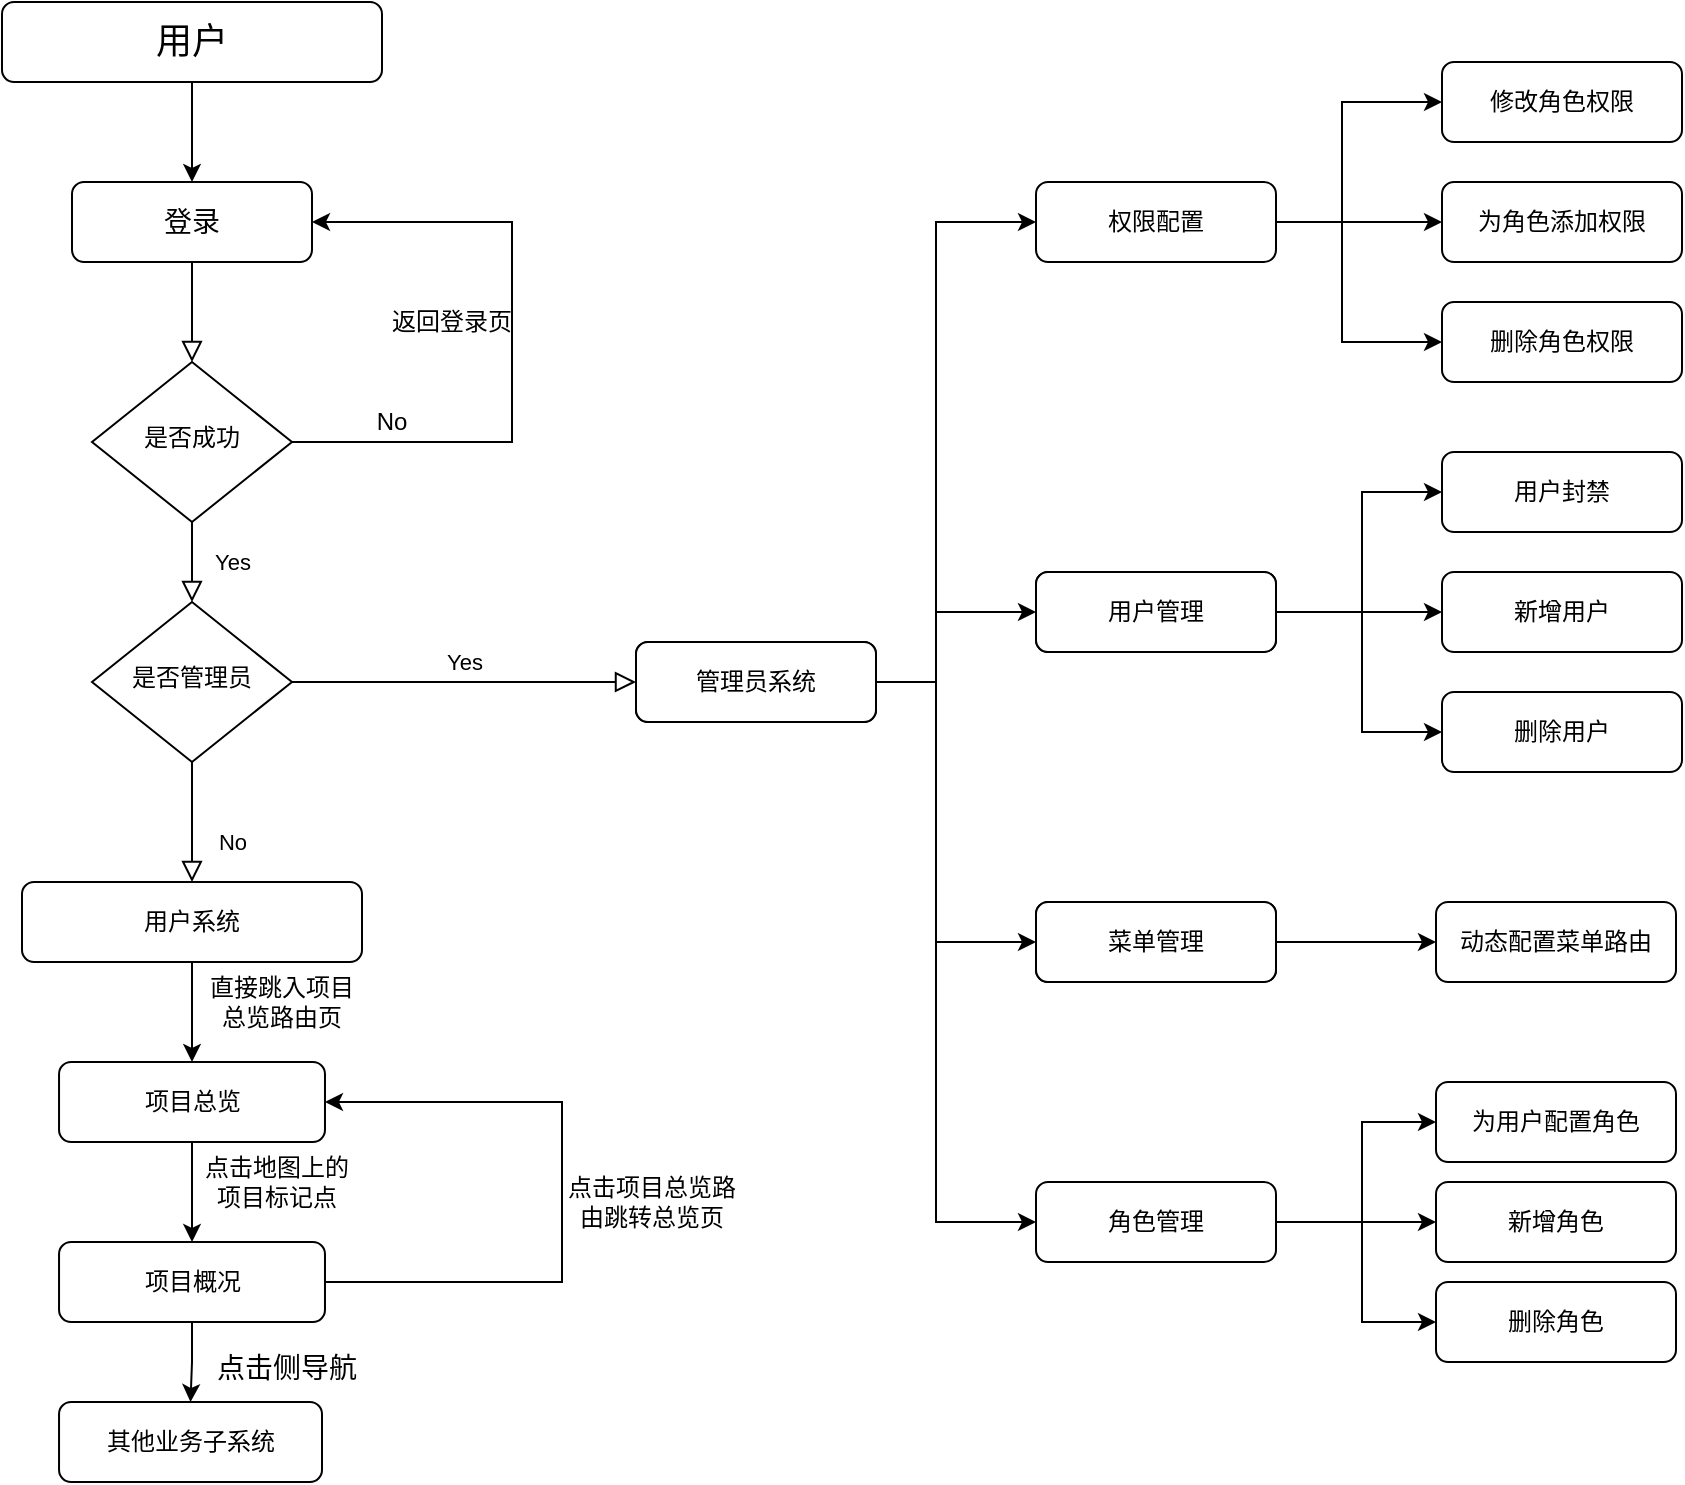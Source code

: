<mxfile version="14.2.9" type="github">
  <diagram id="C5RBs43oDa-KdzZeNtuy" name="Page-1">
    <mxGraphModel dx="1422" dy="762" grid="1" gridSize="10" guides="1" tooltips="1" connect="1" arrows="1" fold="1" page="1" pageScale="1" pageWidth="1654" pageHeight="2336" background="#FFFFFF" math="0" shadow="0">
      <root>
        <mxCell id="WIyWlLk6GJQsqaUBKTNV-0" />
        <mxCell id="WIyWlLk6GJQsqaUBKTNV-1" parent="WIyWlLk6GJQsqaUBKTNV-0" />
        <mxCell id="WIyWlLk6GJQsqaUBKTNV-2" value="" style="rounded=0;html=1;jettySize=auto;orthogonalLoop=1;fontSize=11;endArrow=block;endFill=0;endSize=8;strokeWidth=1;shadow=0;labelBackgroundColor=none;edgeStyle=orthogonalEdgeStyle;" parent="WIyWlLk6GJQsqaUBKTNV-1" source="WIyWlLk6GJQsqaUBKTNV-3" target="WIyWlLk6GJQsqaUBKTNV-6" edge="1">
          <mxGeometry relative="1" as="geometry" />
        </mxCell>
        <mxCell id="WIyWlLk6GJQsqaUBKTNV-3" value="&lt;font style=&quot;font-size: 14px&quot;&gt;登录&lt;/font&gt;" style="rounded=1;whiteSpace=wrap;html=1;fontSize=12;glass=0;strokeWidth=1;shadow=0;" parent="WIyWlLk6GJQsqaUBKTNV-1" vertex="1">
          <mxGeometry x="225" y="120" width="120" height="40" as="geometry" />
        </mxCell>
        <mxCell id="WIyWlLk6GJQsqaUBKTNV-4" value="Yes" style="rounded=0;html=1;jettySize=auto;orthogonalLoop=1;fontSize=11;endArrow=block;endFill=0;endSize=8;strokeWidth=1;shadow=0;labelBackgroundColor=none;edgeStyle=orthogonalEdgeStyle;" parent="WIyWlLk6GJQsqaUBKTNV-1" source="WIyWlLk6GJQsqaUBKTNV-6" target="WIyWlLk6GJQsqaUBKTNV-10" edge="1">
          <mxGeometry y="20" relative="1" as="geometry">
            <mxPoint as="offset" />
          </mxGeometry>
        </mxCell>
        <mxCell id="WIyWlLk6GJQsqaUBKTNV-6" value="是否成功" style="rhombus;whiteSpace=wrap;html=1;shadow=0;fontFamily=Helvetica;fontSize=12;align=center;strokeWidth=1;spacing=6;spacingTop=-4;" parent="WIyWlLk6GJQsqaUBKTNV-1" vertex="1">
          <mxGeometry x="235" y="210" width="100" height="80" as="geometry" />
        </mxCell>
        <mxCell id="fpGE6FCmWR1sTY0XqfGk-2" style="edgeStyle=orthogonalEdgeStyle;rounded=0;orthogonalLoop=1;jettySize=auto;html=1;entryX=1;entryY=0.5;entryDx=0;entryDy=0;exitX=1;exitY=0.5;exitDx=0;exitDy=0;" parent="WIyWlLk6GJQsqaUBKTNV-1" source="WIyWlLk6GJQsqaUBKTNV-6" target="WIyWlLk6GJQsqaUBKTNV-3" edge="1">
          <mxGeometry relative="1" as="geometry">
            <mxPoint x="285" y="180" as="targetPoint" />
            <mxPoint x="380" y="250" as="sourcePoint" />
            <Array as="points">
              <mxPoint x="445" y="250" />
              <mxPoint x="445" y="140" />
            </Array>
          </mxGeometry>
        </mxCell>
        <mxCell id="WIyWlLk6GJQsqaUBKTNV-8" value="No" style="rounded=0;html=1;jettySize=auto;orthogonalLoop=1;fontSize=11;endArrow=block;endFill=0;endSize=8;strokeWidth=1;shadow=0;labelBackgroundColor=none;edgeStyle=orthogonalEdgeStyle;" parent="WIyWlLk6GJQsqaUBKTNV-1" source="WIyWlLk6GJQsqaUBKTNV-10" target="WIyWlLk6GJQsqaUBKTNV-11" edge="1">
          <mxGeometry x="0.333" y="20" relative="1" as="geometry">
            <mxPoint as="offset" />
          </mxGeometry>
        </mxCell>
        <mxCell id="WIyWlLk6GJQsqaUBKTNV-9" value="Yes" style="edgeStyle=orthogonalEdgeStyle;rounded=0;html=1;jettySize=auto;orthogonalLoop=1;fontSize=11;endArrow=block;endFill=0;endSize=8;strokeWidth=1;shadow=0;labelBackgroundColor=none;" parent="WIyWlLk6GJQsqaUBKTNV-1" source="WIyWlLk6GJQsqaUBKTNV-10" target="WIyWlLk6GJQsqaUBKTNV-12" edge="1">
          <mxGeometry y="10" relative="1" as="geometry">
            <mxPoint as="offset" />
            <Array as="points">
              <mxPoint x="610" y="370" />
              <mxPoint x="610" y="370" />
            </Array>
          </mxGeometry>
        </mxCell>
        <mxCell id="WIyWlLk6GJQsqaUBKTNV-10" value="是否管理员" style="rhombus;whiteSpace=wrap;html=1;shadow=0;fontFamily=Helvetica;fontSize=12;align=center;strokeWidth=1;spacing=6;spacingTop=-4;" parent="WIyWlLk6GJQsqaUBKTNV-1" vertex="1">
          <mxGeometry x="235" y="330" width="100" height="80" as="geometry" />
        </mxCell>
        <mxCell id="fpGE6FCmWR1sTY0XqfGk-8" value="" style="edgeStyle=orthogonalEdgeStyle;rounded=0;orthogonalLoop=1;jettySize=auto;html=1;" parent="WIyWlLk6GJQsqaUBKTNV-1" source="WIyWlLk6GJQsqaUBKTNV-11" target="fpGE6FCmWR1sTY0XqfGk-7" edge="1">
          <mxGeometry relative="1" as="geometry" />
        </mxCell>
        <mxCell id="WIyWlLk6GJQsqaUBKTNV-11" value="用户系统" style="rounded=1;whiteSpace=wrap;html=1;fontSize=12;glass=0;strokeWidth=1;shadow=0;" parent="WIyWlLk6GJQsqaUBKTNV-1" vertex="1">
          <mxGeometry x="200" y="470" width="170" height="40" as="geometry" />
        </mxCell>
        <mxCell id="WIyWlLk6GJQsqaUBKTNV-12" value="管理员系统" style="rounded=1;whiteSpace=wrap;html=1;fontSize=12;glass=0;strokeWidth=1;shadow=0;" parent="WIyWlLk6GJQsqaUBKTNV-1" vertex="1">
          <mxGeometry x="507" y="350" width="120" height="40" as="geometry" />
        </mxCell>
        <mxCell id="fpGE6FCmWR1sTY0XqfGk-1" value="" style="edgeStyle=orthogonalEdgeStyle;rounded=0;orthogonalLoop=1;jettySize=auto;html=1;" parent="WIyWlLk6GJQsqaUBKTNV-1" source="fpGE6FCmWR1sTY0XqfGk-0" target="WIyWlLk6GJQsqaUBKTNV-3" edge="1">
          <mxGeometry relative="1" as="geometry" />
        </mxCell>
        <mxCell id="fpGE6FCmWR1sTY0XqfGk-0" value="&lt;font style=&quot;font-size: 18px&quot;&gt;用户&lt;/font&gt;" style="rounded=1;whiteSpace=wrap;html=1;" parent="WIyWlLk6GJQsqaUBKTNV-1" vertex="1">
          <mxGeometry x="190" y="30" width="190" height="40" as="geometry" />
        </mxCell>
        <mxCell id="fpGE6FCmWR1sTY0XqfGk-56" value="" style="edgeStyle=orthogonalEdgeStyle;rounded=0;orthogonalLoop=1;jettySize=auto;html=1;entryX=0.5;entryY=0;entryDx=0;entryDy=0;" parent="WIyWlLk6GJQsqaUBKTNV-1" source="fpGE6FCmWR1sTY0XqfGk-7" target="fpGE6FCmWR1sTY0XqfGk-15" edge="1">
          <mxGeometry relative="1" as="geometry">
            <mxPoint x="560" y="748" as="targetPoint" />
            <Array as="points" />
          </mxGeometry>
        </mxCell>
        <mxCell id="fpGE6FCmWR1sTY0XqfGk-7" value="项目总览" style="rounded=1;whiteSpace=wrap;html=1;fontSize=12;glass=0;strokeWidth=1;shadow=0;" parent="WIyWlLk6GJQsqaUBKTNV-1" vertex="1">
          <mxGeometry x="218.52" y="560" width="132.97" height="40" as="geometry" />
        </mxCell>
        <mxCell id="fpGE6FCmWR1sTY0XqfGk-103" value="" style="edgeStyle=orthogonalEdgeStyle;rounded=0;orthogonalLoop=1;jettySize=auto;html=1;entryX=1;entryY=0.5;entryDx=0;entryDy=0;" parent="WIyWlLk6GJQsqaUBKTNV-1" source="fpGE6FCmWR1sTY0XqfGk-15" target="fpGE6FCmWR1sTY0XqfGk-7" edge="1">
          <mxGeometry relative="1" as="geometry">
            <mxPoint x="431.49" y="670" as="targetPoint" />
            <Array as="points">
              <mxPoint x="470" y="670" />
              <mxPoint x="470" y="580" />
            </Array>
          </mxGeometry>
        </mxCell>
        <mxCell id="s0lGPRJCDoMs6IdddIpA-2" value="" style="edgeStyle=orthogonalEdgeStyle;rounded=0;orthogonalLoop=1;jettySize=auto;html=1;fontSize=21;" edge="1" parent="WIyWlLk6GJQsqaUBKTNV-1" source="fpGE6FCmWR1sTY0XqfGk-15" target="s0lGPRJCDoMs6IdddIpA-1">
          <mxGeometry relative="1" as="geometry" />
        </mxCell>
        <mxCell id="fpGE6FCmWR1sTY0XqfGk-15" value="项目概况" style="rounded=1;whiteSpace=wrap;html=1;fontSize=12;glass=0;strokeWidth=1;shadow=0;" parent="WIyWlLk6GJQsqaUBKTNV-1" vertex="1">
          <mxGeometry x="218.52" y="650" width="132.97" height="40" as="geometry" />
        </mxCell>
        <mxCell id="fpGE6FCmWR1sTY0XqfGk-17" value="点击地图上的项目标记点" style="text;html=1;strokeColor=none;fillColor=none;align=center;verticalAlign=middle;whiteSpace=wrap;rounded=0;" parent="WIyWlLk6GJQsqaUBKTNV-1" vertex="1">
          <mxGeometry x="290" y="610" width="75" height="20" as="geometry" />
        </mxCell>
        <mxCell id="fpGE6FCmWR1sTY0XqfGk-37" value="用户管理" style="rounded=1;whiteSpace=wrap;html=1;fontSize=12;glass=0;strokeWidth=1;shadow=0;" parent="WIyWlLk6GJQsqaUBKTNV-1" vertex="1">
          <mxGeometry x="707" y="315" width="120" height="40" as="geometry" />
        </mxCell>
        <mxCell id="fpGE6FCmWR1sTY0XqfGk-90" value="" style="edgeStyle=orthogonalEdgeStyle;rounded=0;orthogonalLoop=1;jettySize=auto;html=1;" parent="WIyWlLk6GJQsqaUBKTNV-1" source="fpGE6FCmWR1sTY0XqfGk-42" target="fpGE6FCmWR1sTY0XqfGk-89" edge="1">
          <mxGeometry relative="1" as="geometry" />
        </mxCell>
        <mxCell id="fpGE6FCmWR1sTY0XqfGk-92" value="" style="edgeStyle=orthogonalEdgeStyle;rounded=0;orthogonalLoop=1;jettySize=auto;html=1;" parent="WIyWlLk6GJQsqaUBKTNV-1" source="fpGE6FCmWR1sTY0XqfGk-42" target="fpGE6FCmWR1sTY0XqfGk-91" edge="1">
          <mxGeometry relative="1" as="geometry">
            <Array as="points">
              <mxPoint x="860" y="140" />
              <mxPoint x="860" y="80" />
            </Array>
          </mxGeometry>
        </mxCell>
        <mxCell id="fpGE6FCmWR1sTY0XqfGk-94" value="" style="edgeStyle=orthogonalEdgeStyle;rounded=0;orthogonalLoop=1;jettySize=auto;html=1;" parent="WIyWlLk6GJQsqaUBKTNV-1" source="fpGE6FCmWR1sTY0XqfGk-42" target="fpGE6FCmWR1sTY0XqfGk-93" edge="1">
          <mxGeometry relative="1" as="geometry">
            <Array as="points">
              <mxPoint x="860" y="140" />
              <mxPoint x="860" y="200" />
            </Array>
          </mxGeometry>
        </mxCell>
        <mxCell id="fpGE6FCmWR1sTY0XqfGk-42" value="权限配置" style="rounded=1;whiteSpace=wrap;html=1;fontSize=12;glass=0;strokeWidth=1;shadow=0;" parent="WIyWlLk6GJQsqaUBKTNV-1" vertex="1">
          <mxGeometry x="707" y="120" width="120" height="40" as="geometry" />
        </mxCell>
        <mxCell id="fpGE6FCmWR1sTY0XqfGk-44" value="菜单管理" style="rounded=1;whiteSpace=wrap;html=1;fontSize=12;glass=0;strokeWidth=1;shadow=0;" parent="WIyWlLk6GJQsqaUBKTNV-1" vertex="1">
          <mxGeometry x="707" y="480" width="120" height="40" as="geometry" />
        </mxCell>
        <mxCell id="fpGE6FCmWR1sTY0XqfGk-98" value="" style="edgeStyle=orthogonalEdgeStyle;rounded=0;orthogonalLoop=1;jettySize=auto;html=1;" parent="WIyWlLk6GJQsqaUBKTNV-1" source="fpGE6FCmWR1sTY0XqfGk-46" target="fpGE6FCmWR1sTY0XqfGk-97" edge="1">
          <mxGeometry relative="1" as="geometry" />
        </mxCell>
        <mxCell id="fpGE6FCmWR1sTY0XqfGk-100" value="" style="edgeStyle=orthogonalEdgeStyle;rounded=0;orthogonalLoop=1;jettySize=auto;html=1;" parent="WIyWlLk6GJQsqaUBKTNV-1" source="fpGE6FCmWR1sTY0XqfGk-46" target="fpGE6FCmWR1sTY0XqfGk-99" edge="1">
          <mxGeometry relative="1" as="geometry">
            <Array as="points">
              <mxPoint x="870" y="640" />
              <mxPoint x="870" y="590" />
            </Array>
          </mxGeometry>
        </mxCell>
        <mxCell id="fpGE6FCmWR1sTY0XqfGk-102" value="" style="edgeStyle=orthogonalEdgeStyle;rounded=0;orthogonalLoop=1;jettySize=auto;html=1;" parent="WIyWlLk6GJQsqaUBKTNV-1" source="fpGE6FCmWR1sTY0XqfGk-46" target="fpGE6FCmWR1sTY0XqfGk-101" edge="1">
          <mxGeometry relative="1" as="geometry">
            <Array as="points">
              <mxPoint x="870" y="640" />
              <mxPoint x="870" y="690" />
            </Array>
          </mxGeometry>
        </mxCell>
        <mxCell id="fpGE6FCmWR1sTY0XqfGk-46" value="角色管理" style="rounded=1;whiteSpace=wrap;html=1;fontSize=12;glass=0;strokeWidth=1;shadow=0;" parent="WIyWlLk6GJQsqaUBKTNV-1" vertex="1">
          <mxGeometry x="707" y="620" width="120" height="40" as="geometry" />
        </mxCell>
        <mxCell id="fpGE6FCmWR1sTY0XqfGk-48" value="直接跳入项目总览路由页" style="text;html=1;strokeColor=none;fillColor=none;align=center;verticalAlign=middle;whiteSpace=wrap;rounded=0;" parent="WIyWlLk6GJQsqaUBKTNV-1" vertex="1">
          <mxGeometry x="290" y="520" width="80" height="20" as="geometry" />
        </mxCell>
        <mxCell id="fpGE6FCmWR1sTY0XqfGk-49" value="" style="edgeStyle=orthogonalEdgeStyle;rounded=0;orthogonalLoop=1;jettySize=auto;html=1;" parent="WIyWlLk6GJQsqaUBKTNV-1" source="fpGE6FCmWR1sTY0XqfGk-53" target="fpGE6FCmWR1sTY0XqfGk-54" edge="1">
          <mxGeometry relative="1" as="geometry">
            <Array as="points">
              <mxPoint x="657" y="370" />
              <mxPoint x="657" y="335" />
            </Array>
          </mxGeometry>
        </mxCell>
        <mxCell id="fpGE6FCmWR1sTY0XqfGk-50" value="" style="edgeStyle=orthogonalEdgeStyle;rounded=0;orthogonalLoop=1;jettySize=auto;html=1;entryX=0;entryY=0.5;entryDx=0;entryDy=0;" parent="WIyWlLk6GJQsqaUBKTNV-1" source="fpGE6FCmWR1sTY0XqfGk-53" target="fpGE6FCmWR1sTY0XqfGk-42" edge="1">
          <mxGeometry relative="1" as="geometry">
            <mxPoint x="702" y="290" as="targetPoint" />
            <Array as="points">
              <mxPoint x="657" y="370" />
              <mxPoint x="657" y="140" />
            </Array>
          </mxGeometry>
        </mxCell>
        <mxCell id="fpGE6FCmWR1sTY0XqfGk-51" value="" style="edgeStyle=orthogonalEdgeStyle;rounded=0;orthogonalLoop=1;jettySize=auto;html=1;entryX=0;entryY=0.5;entryDx=0;entryDy=0;" parent="WIyWlLk6GJQsqaUBKTNV-1" source="fpGE6FCmWR1sTY0XqfGk-53" target="fpGE6FCmWR1sTY0XqfGk-55" edge="1">
          <mxGeometry relative="1" as="geometry">
            <Array as="points">
              <mxPoint x="657" y="370" />
              <mxPoint x="657" y="500" />
            </Array>
          </mxGeometry>
        </mxCell>
        <mxCell id="fpGE6FCmWR1sTY0XqfGk-52" value="" style="edgeStyle=orthogonalEdgeStyle;rounded=0;orthogonalLoop=1;jettySize=auto;html=1;entryX=0;entryY=0.5;entryDx=0;entryDy=0;" parent="WIyWlLk6GJQsqaUBKTNV-1" source="fpGE6FCmWR1sTY0XqfGk-53" target="fpGE6FCmWR1sTY0XqfGk-46" edge="1">
          <mxGeometry relative="1" as="geometry">
            <mxPoint x="702" y="520" as="targetPoint" />
            <Array as="points">
              <mxPoint x="657" y="370" />
              <mxPoint x="657" y="640" />
            </Array>
          </mxGeometry>
        </mxCell>
        <mxCell id="fpGE6FCmWR1sTY0XqfGk-53" value="管理员系统" style="rounded=1;whiteSpace=wrap;html=1;fontSize=12;glass=0;strokeWidth=1;shadow=0;" parent="WIyWlLk6GJQsqaUBKTNV-1" vertex="1">
          <mxGeometry x="507" y="350" width="120" height="40" as="geometry" />
        </mxCell>
        <mxCell id="fpGE6FCmWR1sTY0XqfGk-82" value="" style="edgeStyle=orthogonalEdgeStyle;rounded=0;orthogonalLoop=1;jettySize=auto;html=1;" parent="WIyWlLk6GJQsqaUBKTNV-1" source="fpGE6FCmWR1sTY0XqfGk-54" target="fpGE6FCmWR1sTY0XqfGk-81" edge="1">
          <mxGeometry relative="1" as="geometry">
            <Array as="points">
              <mxPoint x="900" y="335" />
              <mxPoint x="900" y="335" />
            </Array>
          </mxGeometry>
        </mxCell>
        <mxCell id="fpGE6FCmWR1sTY0XqfGk-84" value="" style="edgeStyle=orthogonalEdgeStyle;rounded=0;orthogonalLoop=1;jettySize=auto;html=1;entryX=0;entryY=0.5;entryDx=0;entryDy=0;" parent="WIyWlLk6GJQsqaUBKTNV-1" source="fpGE6FCmWR1sTY0XqfGk-54" target="fpGE6FCmWR1sTY0XqfGk-83" edge="1">
          <mxGeometry relative="1" as="geometry">
            <mxPoint x="970" y="375" as="targetPoint" />
            <Array as="points">
              <mxPoint x="870" y="335" />
              <mxPoint x="870" y="395" />
            </Array>
          </mxGeometry>
        </mxCell>
        <mxCell id="fpGE6FCmWR1sTY0XqfGk-88" value="" style="edgeStyle=orthogonalEdgeStyle;rounded=0;orthogonalLoop=1;jettySize=auto;html=1;entryX=0;entryY=0.5;entryDx=0;entryDy=0;" parent="WIyWlLk6GJQsqaUBKTNV-1" source="fpGE6FCmWR1sTY0XqfGk-54" target="fpGE6FCmWR1sTY0XqfGk-87" edge="1">
          <mxGeometry relative="1" as="geometry">
            <Array as="points">
              <mxPoint x="870" y="335" />
              <mxPoint x="870" y="275" />
            </Array>
          </mxGeometry>
        </mxCell>
        <mxCell id="fpGE6FCmWR1sTY0XqfGk-54" value="用户管理" style="rounded=1;whiteSpace=wrap;html=1;fontSize=12;glass=0;strokeWidth=1;shadow=0;" parent="WIyWlLk6GJQsqaUBKTNV-1" vertex="1">
          <mxGeometry x="707" y="315" width="120" height="40" as="geometry" />
        </mxCell>
        <mxCell id="fpGE6FCmWR1sTY0XqfGk-96" value="" style="edgeStyle=orthogonalEdgeStyle;rounded=0;orthogonalLoop=1;jettySize=auto;html=1;" parent="WIyWlLk6GJQsqaUBKTNV-1" source="fpGE6FCmWR1sTY0XqfGk-55" target="fpGE6FCmWR1sTY0XqfGk-95" edge="1">
          <mxGeometry relative="1" as="geometry" />
        </mxCell>
        <mxCell id="fpGE6FCmWR1sTY0XqfGk-55" value="菜单管理" style="rounded=1;whiteSpace=wrap;html=1;fontSize=12;glass=0;strokeWidth=1;shadow=0;" parent="WIyWlLk6GJQsqaUBKTNV-1" vertex="1">
          <mxGeometry x="707" y="480" width="120" height="40" as="geometry" />
        </mxCell>
        <mxCell id="fpGE6FCmWR1sTY0XqfGk-80" value="No" style="text;html=1;strokeColor=none;fillColor=none;align=center;verticalAlign=middle;whiteSpace=wrap;rounded=0;" parent="WIyWlLk6GJQsqaUBKTNV-1" vertex="1">
          <mxGeometry x="365" y="230" width="40" height="20" as="geometry" />
        </mxCell>
        <mxCell id="fpGE6FCmWR1sTY0XqfGk-81" value="新增用户" style="rounded=1;whiteSpace=wrap;html=1;fontSize=12;glass=0;strokeWidth=1;shadow=0;" parent="WIyWlLk6GJQsqaUBKTNV-1" vertex="1">
          <mxGeometry x="910" y="315" width="120" height="40" as="geometry" />
        </mxCell>
        <mxCell id="fpGE6FCmWR1sTY0XqfGk-83" value="删除用户" style="rounded=1;whiteSpace=wrap;html=1;fontSize=12;glass=0;strokeWidth=1;shadow=0;" parent="WIyWlLk6GJQsqaUBKTNV-1" vertex="1">
          <mxGeometry x="910" y="375" width="120" height="40" as="geometry" />
        </mxCell>
        <mxCell id="fpGE6FCmWR1sTY0XqfGk-87" value="用户封禁" style="rounded=1;whiteSpace=wrap;html=1;fontSize=12;glass=0;strokeWidth=1;shadow=0;" parent="WIyWlLk6GJQsqaUBKTNV-1" vertex="1">
          <mxGeometry x="910" y="255" width="120" height="40" as="geometry" />
        </mxCell>
        <mxCell id="fpGE6FCmWR1sTY0XqfGk-89" value="为角色添加权限" style="rounded=1;whiteSpace=wrap;html=1;fontSize=12;glass=0;strokeWidth=1;shadow=0;" parent="WIyWlLk6GJQsqaUBKTNV-1" vertex="1">
          <mxGeometry x="910" y="120" width="120" height="40" as="geometry" />
        </mxCell>
        <mxCell id="fpGE6FCmWR1sTY0XqfGk-91" value="修改角色权限" style="rounded=1;whiteSpace=wrap;html=1;fontSize=12;glass=0;strokeWidth=1;shadow=0;" parent="WIyWlLk6GJQsqaUBKTNV-1" vertex="1">
          <mxGeometry x="910" y="60" width="120" height="40" as="geometry" />
        </mxCell>
        <mxCell id="fpGE6FCmWR1sTY0XqfGk-93" value="删除角色权限" style="rounded=1;whiteSpace=wrap;html=1;fontSize=12;glass=0;strokeWidth=1;shadow=0;" parent="WIyWlLk6GJQsqaUBKTNV-1" vertex="1">
          <mxGeometry x="910" y="180" width="120" height="40" as="geometry" />
        </mxCell>
        <mxCell id="fpGE6FCmWR1sTY0XqfGk-95" value="动态配置菜单路由" style="rounded=1;whiteSpace=wrap;html=1;fontSize=12;glass=0;strokeWidth=1;shadow=0;" parent="WIyWlLk6GJQsqaUBKTNV-1" vertex="1">
          <mxGeometry x="907" y="480" width="120" height="40" as="geometry" />
        </mxCell>
        <mxCell id="fpGE6FCmWR1sTY0XqfGk-97" value="新增角色" style="rounded=1;whiteSpace=wrap;html=1;fontSize=12;glass=0;strokeWidth=1;shadow=0;" parent="WIyWlLk6GJQsqaUBKTNV-1" vertex="1">
          <mxGeometry x="907" y="620" width="120" height="40" as="geometry" />
        </mxCell>
        <mxCell id="fpGE6FCmWR1sTY0XqfGk-99" value="为用户配置角色" style="rounded=1;whiteSpace=wrap;html=1;fontSize=12;glass=0;strokeWidth=1;shadow=0;" parent="WIyWlLk6GJQsqaUBKTNV-1" vertex="1">
          <mxGeometry x="907" y="570" width="120" height="40" as="geometry" />
        </mxCell>
        <mxCell id="fpGE6FCmWR1sTY0XqfGk-101" value="删除角色" style="rounded=1;whiteSpace=wrap;html=1;fontSize=12;glass=0;strokeWidth=1;shadow=0;" parent="WIyWlLk6GJQsqaUBKTNV-1" vertex="1">
          <mxGeometry x="907" y="670" width="120" height="40" as="geometry" />
        </mxCell>
        <mxCell id="fpGE6FCmWR1sTY0XqfGk-104" value="点击项目总览路由跳转总览页" style="text;html=1;strokeColor=none;fillColor=none;align=center;verticalAlign=middle;whiteSpace=wrap;rounded=0;" parent="WIyWlLk6GJQsqaUBKTNV-1" vertex="1">
          <mxGeometry x="470" y="620" width="90" height="20" as="geometry" />
        </mxCell>
        <mxCell id="fpGE6FCmWR1sTY0XqfGk-105" value="返回登录页" style="text;html=1;strokeColor=none;fillColor=none;align=center;verticalAlign=middle;whiteSpace=wrap;rounded=0;" parent="WIyWlLk6GJQsqaUBKTNV-1" vertex="1">
          <mxGeometry x="380" y="180" width="70" height="20" as="geometry" />
        </mxCell>
        <mxCell id="s0lGPRJCDoMs6IdddIpA-1" value="其他业务子系统" style="whiteSpace=wrap;html=1;rounded=1;shadow=0;strokeWidth=1;glass=0;" vertex="1" parent="WIyWlLk6GJQsqaUBKTNV-1">
          <mxGeometry x="218.52" y="730" width="131.48" height="40" as="geometry" />
        </mxCell>
        <mxCell id="s0lGPRJCDoMs6IdddIpA-3" value="&lt;font style=&quot;font-size: 14px&quot;&gt;点击侧导航&lt;/font&gt;" style="text;html=1;strokeColor=none;fillColor=none;align=center;verticalAlign=middle;whiteSpace=wrap;rounded=0;fontSize=21;" vertex="1" parent="WIyWlLk6GJQsqaUBKTNV-1">
          <mxGeometry x="295" y="700" width="75" height="20" as="geometry" />
        </mxCell>
      </root>
    </mxGraphModel>
  </diagram>
</mxfile>
